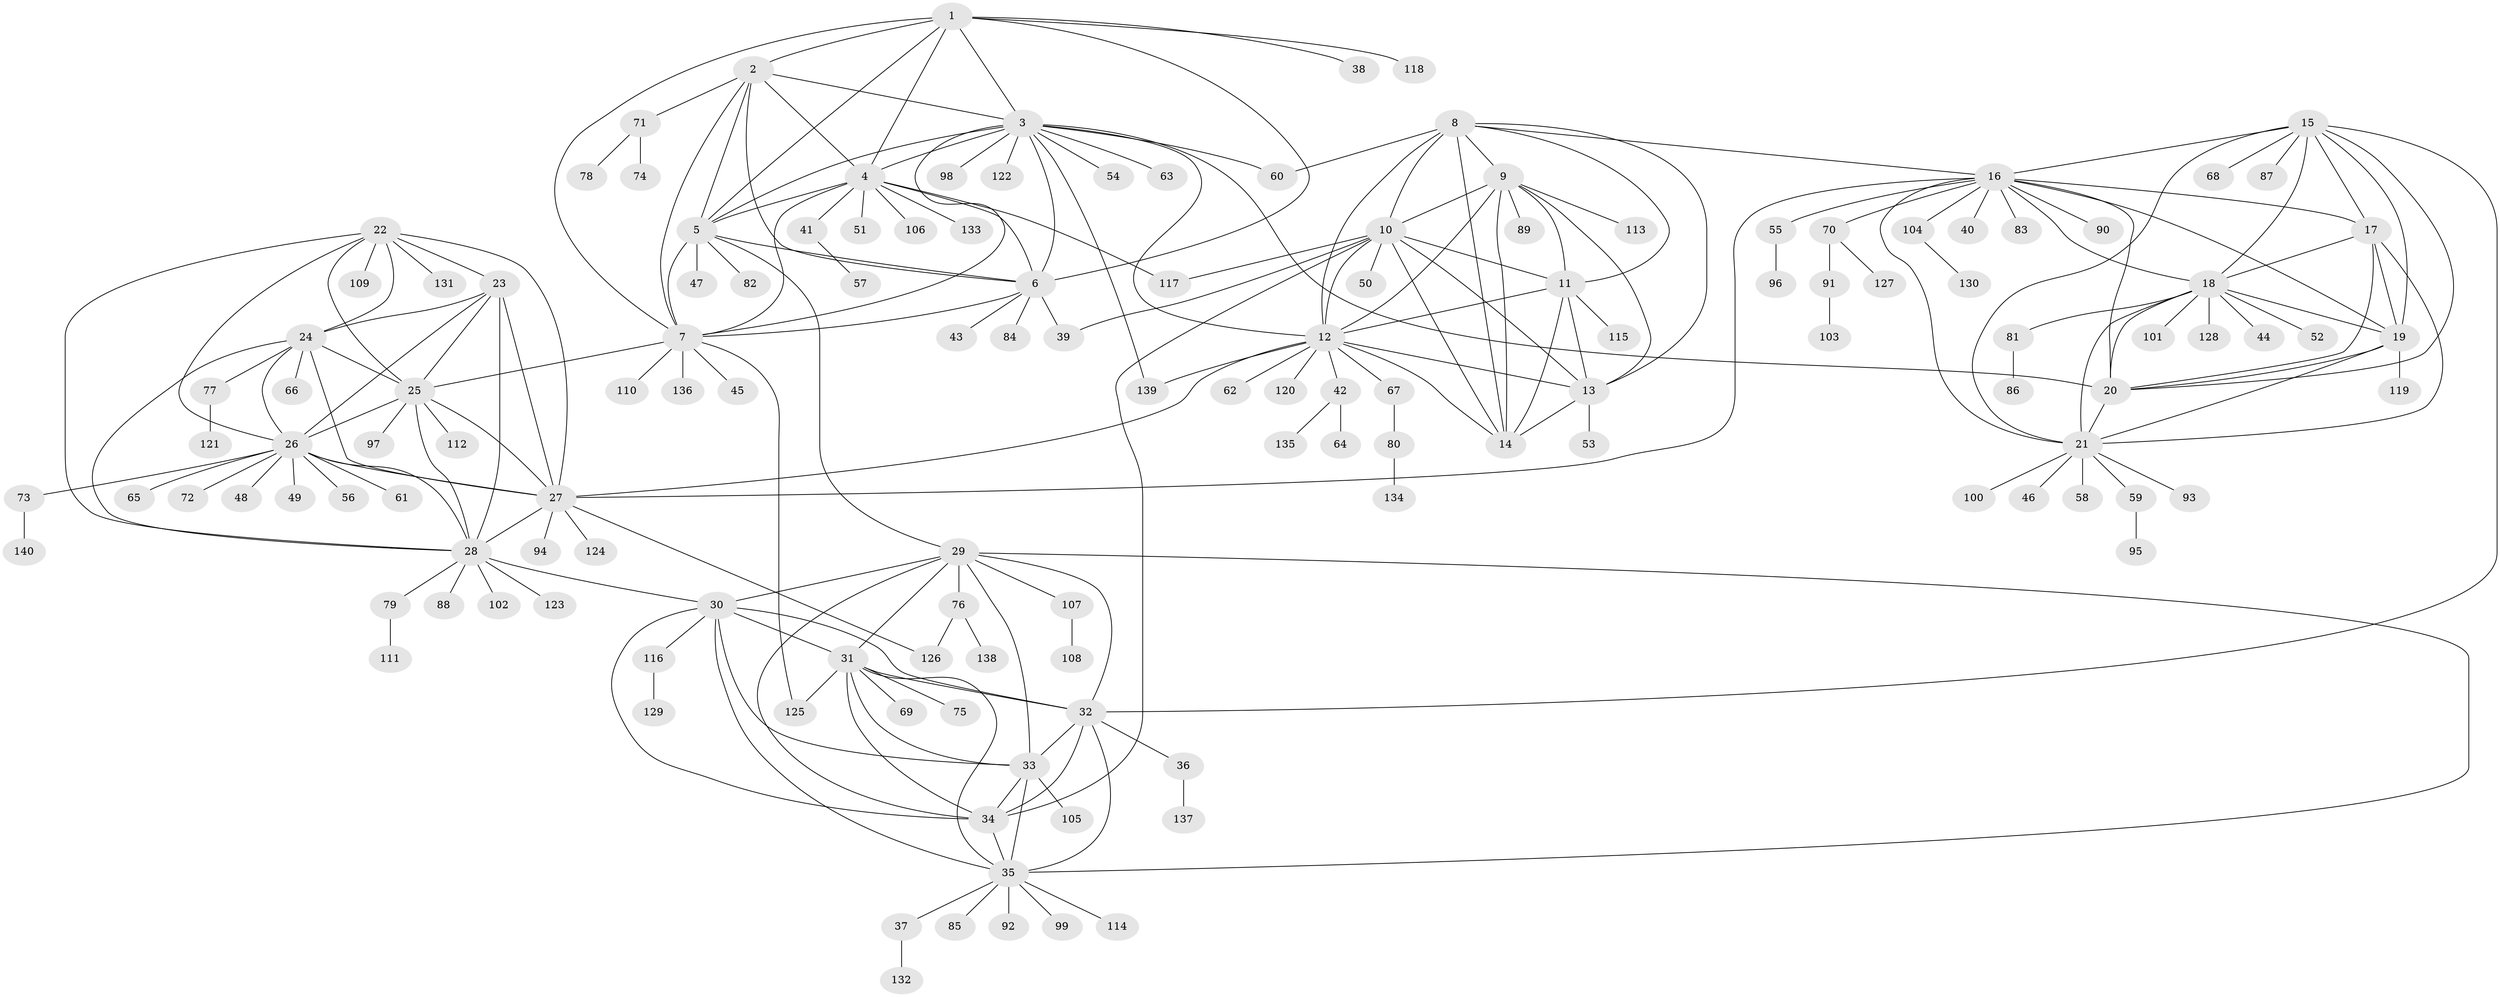 // coarse degree distribution, {6: 0.06060606060606061, 10: 0.020202020202020204, 5: 0.020202020202020204, 14: 0.010101010101010102, 7: 0.08080808080808081, 1: 0.6363636363636364, 2: 0.09090909090909091, 9: 0.04040404040404041, 11: 0.020202020202020204, 3: 0.010101010101010102, 12: 0.010101010101010102}
// Generated by graph-tools (version 1.1) at 2025/37/03/04/25 23:37:41]
// undirected, 140 vertices, 226 edges
graph export_dot {
  node [color=gray90,style=filled];
  1;
  2;
  3;
  4;
  5;
  6;
  7;
  8;
  9;
  10;
  11;
  12;
  13;
  14;
  15;
  16;
  17;
  18;
  19;
  20;
  21;
  22;
  23;
  24;
  25;
  26;
  27;
  28;
  29;
  30;
  31;
  32;
  33;
  34;
  35;
  36;
  37;
  38;
  39;
  40;
  41;
  42;
  43;
  44;
  45;
  46;
  47;
  48;
  49;
  50;
  51;
  52;
  53;
  54;
  55;
  56;
  57;
  58;
  59;
  60;
  61;
  62;
  63;
  64;
  65;
  66;
  67;
  68;
  69;
  70;
  71;
  72;
  73;
  74;
  75;
  76;
  77;
  78;
  79;
  80;
  81;
  82;
  83;
  84;
  85;
  86;
  87;
  88;
  89;
  90;
  91;
  92;
  93;
  94;
  95;
  96;
  97;
  98;
  99;
  100;
  101;
  102;
  103;
  104;
  105;
  106;
  107;
  108;
  109;
  110;
  111;
  112;
  113;
  114;
  115;
  116;
  117;
  118;
  119;
  120;
  121;
  122;
  123;
  124;
  125;
  126;
  127;
  128;
  129;
  130;
  131;
  132;
  133;
  134;
  135;
  136;
  137;
  138;
  139;
  140;
  1 -- 2;
  1 -- 3;
  1 -- 4;
  1 -- 5;
  1 -- 6;
  1 -- 7;
  1 -- 38;
  1 -- 118;
  2 -- 3;
  2 -- 4;
  2 -- 5;
  2 -- 6;
  2 -- 7;
  2 -- 71;
  3 -- 4;
  3 -- 5;
  3 -- 6;
  3 -- 7;
  3 -- 12;
  3 -- 20;
  3 -- 54;
  3 -- 60;
  3 -- 63;
  3 -- 98;
  3 -- 122;
  3 -- 139;
  4 -- 5;
  4 -- 6;
  4 -- 7;
  4 -- 41;
  4 -- 51;
  4 -- 106;
  4 -- 117;
  4 -- 133;
  5 -- 6;
  5 -- 7;
  5 -- 29;
  5 -- 47;
  5 -- 82;
  6 -- 7;
  6 -- 39;
  6 -- 43;
  6 -- 84;
  7 -- 25;
  7 -- 45;
  7 -- 110;
  7 -- 125;
  7 -- 136;
  8 -- 9;
  8 -- 10;
  8 -- 11;
  8 -- 12;
  8 -- 13;
  8 -- 14;
  8 -- 16;
  8 -- 60;
  9 -- 10;
  9 -- 11;
  9 -- 12;
  9 -- 13;
  9 -- 14;
  9 -- 89;
  9 -- 113;
  10 -- 11;
  10 -- 12;
  10 -- 13;
  10 -- 14;
  10 -- 34;
  10 -- 39;
  10 -- 50;
  10 -- 117;
  11 -- 12;
  11 -- 13;
  11 -- 14;
  11 -- 115;
  12 -- 13;
  12 -- 14;
  12 -- 27;
  12 -- 42;
  12 -- 62;
  12 -- 67;
  12 -- 120;
  12 -- 139;
  13 -- 14;
  13 -- 53;
  15 -- 16;
  15 -- 17;
  15 -- 18;
  15 -- 19;
  15 -- 20;
  15 -- 21;
  15 -- 32;
  15 -- 68;
  15 -- 87;
  16 -- 17;
  16 -- 18;
  16 -- 19;
  16 -- 20;
  16 -- 21;
  16 -- 27;
  16 -- 40;
  16 -- 55;
  16 -- 70;
  16 -- 83;
  16 -- 90;
  16 -- 104;
  17 -- 18;
  17 -- 19;
  17 -- 20;
  17 -- 21;
  18 -- 19;
  18 -- 20;
  18 -- 21;
  18 -- 44;
  18 -- 52;
  18 -- 81;
  18 -- 101;
  18 -- 128;
  19 -- 20;
  19 -- 21;
  19 -- 119;
  20 -- 21;
  21 -- 46;
  21 -- 58;
  21 -- 59;
  21 -- 93;
  21 -- 100;
  22 -- 23;
  22 -- 24;
  22 -- 25;
  22 -- 26;
  22 -- 27;
  22 -- 28;
  22 -- 109;
  22 -- 131;
  23 -- 24;
  23 -- 25;
  23 -- 26;
  23 -- 27;
  23 -- 28;
  24 -- 25;
  24 -- 26;
  24 -- 27;
  24 -- 28;
  24 -- 66;
  24 -- 77;
  25 -- 26;
  25 -- 27;
  25 -- 28;
  25 -- 97;
  25 -- 112;
  26 -- 27;
  26 -- 28;
  26 -- 48;
  26 -- 49;
  26 -- 56;
  26 -- 61;
  26 -- 65;
  26 -- 72;
  26 -- 73;
  27 -- 28;
  27 -- 94;
  27 -- 124;
  27 -- 126;
  28 -- 30;
  28 -- 79;
  28 -- 88;
  28 -- 102;
  28 -- 123;
  29 -- 30;
  29 -- 31;
  29 -- 32;
  29 -- 33;
  29 -- 34;
  29 -- 35;
  29 -- 76;
  29 -- 107;
  30 -- 31;
  30 -- 32;
  30 -- 33;
  30 -- 34;
  30 -- 35;
  30 -- 116;
  31 -- 32;
  31 -- 33;
  31 -- 34;
  31 -- 35;
  31 -- 69;
  31 -- 75;
  31 -- 125;
  32 -- 33;
  32 -- 34;
  32 -- 35;
  32 -- 36;
  33 -- 34;
  33 -- 35;
  33 -- 105;
  34 -- 35;
  35 -- 37;
  35 -- 85;
  35 -- 92;
  35 -- 99;
  35 -- 114;
  36 -- 137;
  37 -- 132;
  41 -- 57;
  42 -- 64;
  42 -- 135;
  55 -- 96;
  59 -- 95;
  67 -- 80;
  70 -- 91;
  70 -- 127;
  71 -- 74;
  71 -- 78;
  73 -- 140;
  76 -- 126;
  76 -- 138;
  77 -- 121;
  79 -- 111;
  80 -- 134;
  81 -- 86;
  91 -- 103;
  104 -- 130;
  107 -- 108;
  116 -- 129;
}

